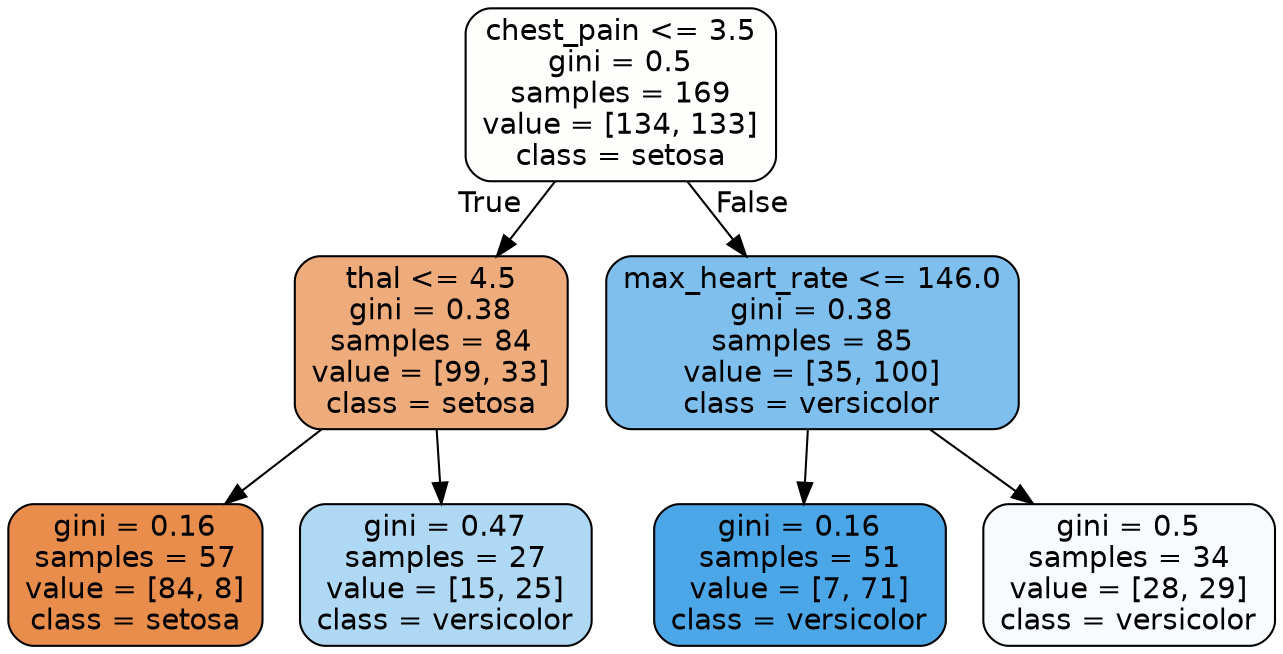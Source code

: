 digraph Tree {
node [shape=box, style="filled, rounded", color="black", fontname=helvetica] ;
edge [fontname=helvetica] ;
0 [label="chest_pain <= 3.5\ngini = 0.5\nsamples = 169\nvalue = [134, 133]\nclass = setosa", fillcolor="#e5813902"] ;
1 [label="thal <= 4.5\ngini = 0.38\nsamples = 84\nvalue = [99, 33]\nclass = setosa", fillcolor="#e58139aa"] ;
0 -> 1 [labeldistance=2.5, labelangle=45, headlabel="True"] ;
2 [label="gini = 0.16\nsamples = 57\nvalue = [84, 8]\nclass = setosa", fillcolor="#e58139e7"] ;
1 -> 2 ;
3 [label="gini = 0.47\nsamples = 27\nvalue = [15, 25]\nclass = versicolor", fillcolor="#399de566"] ;
1 -> 3 ;
4 [label="max_heart_rate <= 146.0\ngini = 0.38\nsamples = 85\nvalue = [35, 100]\nclass = versicolor", fillcolor="#399de5a6"] ;
0 -> 4 [labeldistance=2.5, labelangle=-45, headlabel="False"] ;
5 [label="gini = 0.16\nsamples = 51\nvalue = [7, 71]\nclass = versicolor", fillcolor="#399de5e6"] ;
4 -> 5 ;
6 [label="gini = 0.5\nsamples = 34\nvalue = [28, 29]\nclass = versicolor", fillcolor="#399de509"] ;
4 -> 6 ;
}
